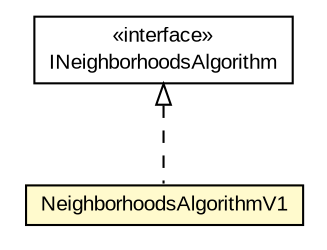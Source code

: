 #!/usr/local/bin/dot
#
# Class diagram 
# Generated by UMLGraph version R5_6-24-gf6e263 (http://www.umlgraph.org/)
#

digraph G {
	edge [fontname="arial",fontsize=10,labelfontname="arial",labelfontsize=10];
	node [fontname="arial",fontsize=10,shape=plaintext];
	nodesep=0.25;
	ranksep=0.5;
	// com.id.droneapi.INeighborhoodsAlgorithm
	c2339 [label=<<table title="com.id.droneapi.INeighborhoodsAlgorithm" border="0" cellborder="1" cellspacing="0" cellpadding="2" port="p" href="../../../INeighborhoodsAlgorithm.html">
		<tr><td><table border="0" cellspacing="0" cellpadding="1">
<tr><td align="center" balign="center"> &#171;interface&#187; </td></tr>
<tr><td align="center" balign="center"> INeighborhoodsAlgorithm </td></tr>
		</table></td></tr>
		</table>>, URL="../../../INeighborhoodsAlgorithm.html", fontname="arial", fontcolor="black", fontsize=10.0];
	// com.id.droneapi.impl.algorithm.v1.NeighborhoodsAlgorithmV1
	c2342 [label=<<table title="com.id.droneapi.impl.algorithm.v1.NeighborhoodsAlgorithmV1" border="0" cellborder="1" cellspacing="0" cellpadding="2" port="p" bgcolor="lemonChiffon" href="./NeighborhoodsAlgorithmV1.html">
		<tr><td><table border="0" cellspacing="0" cellpadding="1">
<tr><td align="center" balign="center"> NeighborhoodsAlgorithmV1 </td></tr>
		</table></td></tr>
		</table>>, URL="./NeighborhoodsAlgorithmV1.html", fontname="arial", fontcolor="black", fontsize=10.0];
	//com.id.droneapi.impl.algorithm.v1.NeighborhoodsAlgorithmV1 implements com.id.droneapi.INeighborhoodsAlgorithm
	c2339:p -> c2342:p [dir=back,arrowtail=empty,style=dashed];
}

